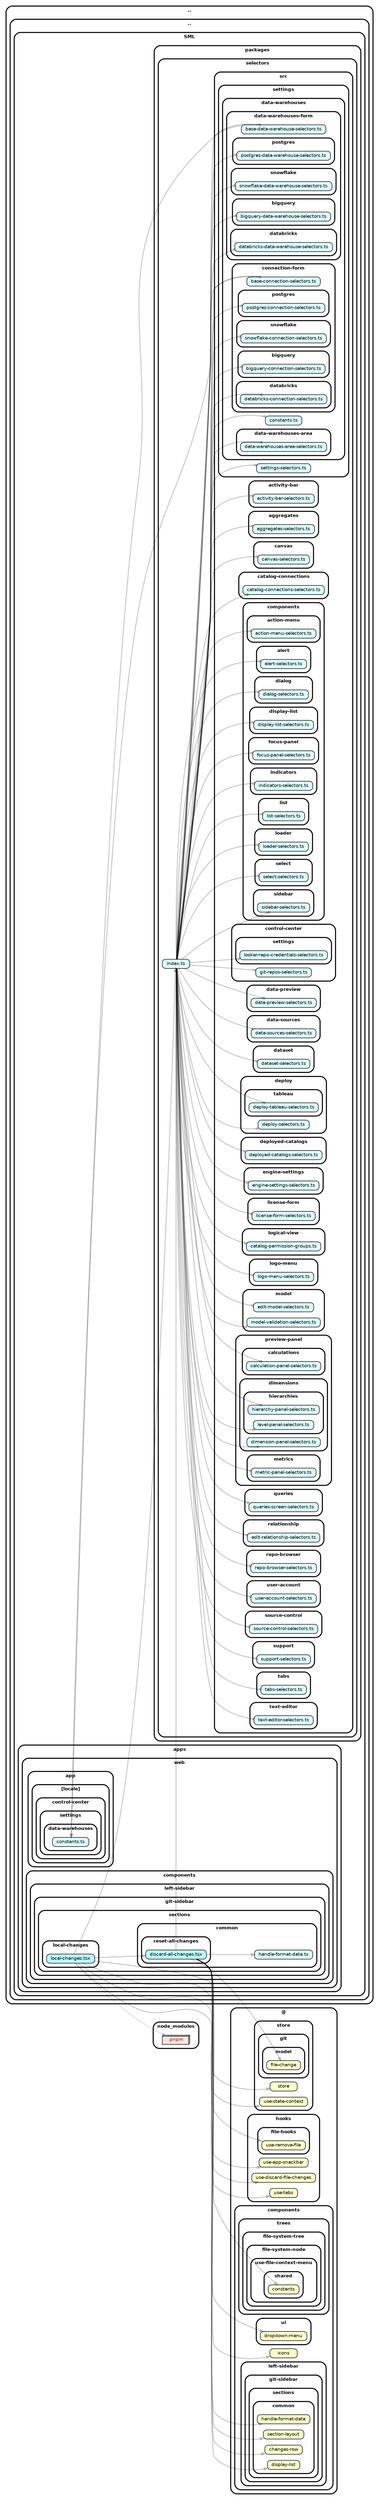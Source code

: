 strict digraph "dependency-cruiser output"{
    rankdir="LR" splines="true" overlap="false" nodesep="0.16" ranksep="0.18" fontname="Helvetica-bold" fontsize="9" style="rounded,bold,filled" fillcolor="#ffffff" compound="true"
    node [shape="box" style="rounded, filled" height="0.2" color="black" fillcolor="#ffffcc" fontcolor="black" fontname="Helvetica" fontsize="9"]
    edge [arrowhead="normal" arrowsize="0.6" penwidth="2.0" color="#00000033" fontname="Helvetica" fontsize="9"]

    subgraph "cluster_.." {label=".." subgraph "cluster_../.." {label=".." subgraph "cluster_../../SML" {label="SML" subgraph "cluster_../../SML/apps" {label="apps" subgraph "cluster_../../SML/apps/web" {label="web" subgraph "cluster_../../SML/apps/web/app" {label="app" subgraph "cluster_../../SML/apps/web/app/[locale]" {label="[locale]" subgraph "cluster_../../SML/apps/web/app/[locale]/control-center" {label="control-center" subgraph "cluster_../../SML/apps/web/app/[locale]/control-center/settings" {label="settings" subgraph "cluster_../../SML/apps/web/app/[locale]/control-center/settings/data-warehouses" {label="data-warehouses" "../../SML/apps/web/app/[locale]/control-center/settings/data-warehouses/constants.ts" [label=<constants.ts> tooltip="constants.ts" URL="../../SML/apps/web/app/[locale]/control-center/settings/data-warehouses/constants.ts" fillcolor="#ddfeff"] } } } } } } } } } }
    subgraph "cluster_.." {label=".." subgraph "cluster_../.." {label=".." subgraph "cluster_../../SML" {label="SML" subgraph "cluster_../../SML/apps" {label="apps" subgraph "cluster_../../SML/apps/web" {label="web" subgraph "cluster_../../SML/apps/web/components" {label="components" subgraph "cluster_../../SML/apps/web/components/left-sidebar" {label="left-sidebar" subgraph "cluster_../../SML/apps/web/components/left-sidebar/git-sidebar" {label="git-sidebar" subgraph "cluster_../../SML/apps/web/components/left-sidebar/git-sidebar/sections" {label="sections" subgraph "cluster_../../SML/apps/web/components/left-sidebar/git-sidebar/sections/common" {label="common" "../../SML/apps/web/components/left-sidebar/git-sidebar/sections/common/handle-format-data.ts" [label=<handle-format-data.ts> tooltip="handle-format-data.ts" URL="../../SML/apps/web/components/left-sidebar/git-sidebar/sections/common/handle-format-data.ts" fillcolor="#ddfeff"] } } } } } } } } } }
    subgraph "cluster_.." {label=".." subgraph "cluster_../.." {label=".." subgraph "cluster_../../SML" {label="SML" subgraph "cluster_../../SML/apps" {label="apps" subgraph "cluster_../../SML/apps/web" {label="web" subgraph "cluster_../../SML/apps/web/components" {label="components" subgraph "cluster_../../SML/apps/web/components/left-sidebar" {label="left-sidebar" subgraph "cluster_../../SML/apps/web/components/left-sidebar/git-sidebar" {label="git-sidebar" subgraph "cluster_../../SML/apps/web/components/left-sidebar/git-sidebar/sections" {label="sections" subgraph "cluster_../../SML/apps/web/components/left-sidebar/git-sidebar/sections/common" {label="common" subgraph "cluster_../../SML/apps/web/components/left-sidebar/git-sidebar/sections/common/reset-all-changes" {label="reset-all-changes" "../../SML/apps/web/components/left-sidebar/git-sidebar/sections/common/reset-all-changes/discard-all-changes.tsx" [label=<discard-all-changes.tsx> tooltip="discard-all-changes.tsx" URL="../../SML/apps/web/components/left-sidebar/git-sidebar/sections/common/reset-all-changes/discard-all-changes.tsx" fillcolor="#bbfeff"] } } } } } } } } } } }
    "../../SML/apps/web/components/left-sidebar/git-sidebar/sections/common/reset-all-changes/discard-all-changes.tsx" -> "../../SML/apps/web/components/left-sidebar/git-sidebar/sections/common/handle-format-data.ts"
    "../../SML/apps/web/components/left-sidebar/git-sidebar/sections/common/reset-all-changes/discard-all-changes.tsx" -> "@/components/icons"
    "../../SML/apps/web/components/left-sidebar/git-sidebar/sections/common/reset-all-changes/discard-all-changes.tsx" -> "@/components/trees/file-system-tree/file-system-node/use-file-context-menu/shared/constants"
    "../../SML/apps/web/components/left-sidebar/git-sidebar/sections/common/reset-all-changes/discard-all-changes.tsx" -> "@/components/ui/dropdown-menu"
    "../../SML/apps/web/components/left-sidebar/git-sidebar/sections/common/reset-all-changes/discard-all-changes.tsx" -> "@/hooks/file-hooks/use-remove-file"
    "../../SML/apps/web/components/left-sidebar/git-sidebar/sections/common/reset-all-changes/discard-all-changes.tsx" -> "@/hooks/use-app-snackbar"
    "../../SML/apps/web/components/left-sidebar/git-sidebar/sections/common/reset-all-changes/discard-all-changes.tsx" -> "@/hooks/use-discard-file-changes"
    "../../SML/apps/web/components/left-sidebar/git-sidebar/sections/common/reset-all-changes/discard-all-changes.tsx" -> "@/hooks/use-tabs"
    "../../SML/apps/web/components/left-sidebar/git-sidebar/sections/common/reset-all-changes/discard-all-changes.tsx" -> "@/store/git/model/file-change"
    "../../SML/apps/web/components/left-sidebar/git-sidebar/sections/common/reset-all-changes/discard-all-changes.tsx" -> "@/store/store"
    "../../SML/apps/web/components/left-sidebar/git-sidebar/sections/common/reset-all-changes/discard-all-changes.tsx" -> "@/store/use-state-context"
    "../../SML/apps/web/components/left-sidebar/git-sidebar/sections/common/reset-all-changes/discard-all-changes.tsx" -> "../../SML/packages/selectors/index.ts"
    subgraph "cluster_.." {label=".." subgraph "cluster_../.." {label=".." subgraph "cluster_../../SML" {label="SML" subgraph "cluster_../../SML/apps" {label="apps" subgraph "cluster_../../SML/apps/web" {label="web" subgraph "cluster_../../SML/apps/web/components" {label="components" subgraph "cluster_../../SML/apps/web/components/left-sidebar" {label="left-sidebar" subgraph "cluster_../../SML/apps/web/components/left-sidebar/git-sidebar" {label="git-sidebar" subgraph "cluster_../../SML/apps/web/components/left-sidebar/git-sidebar/sections" {label="sections" subgraph "cluster_../../SML/apps/web/components/left-sidebar/git-sidebar/sections/local-changes" {label="local-changes" "../../SML/apps/web/components/left-sidebar/git-sidebar/sections/local-changes/local-changes.tsx" [label=<local-changes.tsx> tooltip="local-changes.tsx" URL="../../SML/apps/web/components/left-sidebar/git-sidebar/sections/local-changes/local-changes.tsx" fillcolor="#bbfeff"] } } } } } } } } } }
    "../../SML/apps/web/components/left-sidebar/git-sidebar/sections/local-changes/local-changes.tsx" -> "../../SML/apps/web/components/left-sidebar/git-sidebar/sections/common/reset-all-changes/discard-all-changes.tsx"
    "../../SML/apps/web/components/left-sidebar/git-sidebar/sections/local-changes/local-changes.tsx" -> "@/components/left-sidebar/git-sidebar/sections/common/changes-row"
    "../../SML/apps/web/components/left-sidebar/git-sidebar/sections/local-changes/local-changes.tsx" -> "@/components/left-sidebar/git-sidebar/sections/common/display-list"
    "../../SML/apps/web/components/left-sidebar/git-sidebar/sections/local-changes/local-changes.tsx" -> "@/components/left-sidebar/git-sidebar/sections/common/handle-format-data"
    "../../SML/apps/web/components/left-sidebar/git-sidebar/sections/local-changes/local-changes.tsx" -> "@/components/left-sidebar/git-sidebar/sections/common/section-layout"
    "../../SML/apps/web/components/left-sidebar/git-sidebar/sections/local-changes/local-changes.tsx" -> "node_modules/.pnpm" [penwidth="1.0"]
    "../../SML/apps/web/components/left-sidebar/git-sidebar/sections/local-changes/local-changes.tsx" -> "../../SML/packages/selectors/index.ts"
    subgraph "cluster_.." {label=".." subgraph "cluster_../.." {label=".." subgraph "cluster_../../SML" {label="SML" subgraph "cluster_../../SML/packages" {label="packages" subgraph "cluster_../../SML/packages/selectors" {label="selectors" "../../SML/packages/selectors/index.ts" [label=<index.ts> tooltip="index.ts" URL="../../SML/packages/selectors/index.ts" fillcolor="#ddfeff"] } } } } }
    "../../SML/packages/selectors/index.ts" -> "../../SML/packages/selectors/src/activity-bar/activity-bar-selectors.ts" [arrowhead="inv"]
    "../../SML/packages/selectors/index.ts" -> "../../SML/packages/selectors/src/aggregates/aggregates-selectors.ts" [arrowhead="inv"]
    "../../SML/packages/selectors/index.ts" -> "../../SML/packages/selectors/src/canvas/canvas-selectors.ts" [arrowhead="inv"]
    "../../SML/packages/selectors/index.ts" -> "../../SML/packages/selectors/src/catalog-connections/catalog-connections-selectors.ts" [arrowhead="inv"]
    "../../SML/packages/selectors/index.ts" -> "../../SML/packages/selectors/src/components/action-menu/action-menu-selectors.ts" [arrowhead="inv"]
    "../../SML/packages/selectors/index.ts" -> "../../SML/packages/selectors/src/components/alert/alert-selectors.ts" [arrowhead="inv"]
    "../../SML/packages/selectors/index.ts" -> "../../SML/packages/selectors/src/components/dialog/dialog-selectors.ts" [arrowhead="inv"]
    "../../SML/packages/selectors/index.ts" -> "../../SML/packages/selectors/src/components/display-list/display-list-selectors.ts" [arrowhead="inv"]
    "../../SML/packages/selectors/index.ts" -> "../../SML/packages/selectors/src/components/focus-panel/focus-panel-selectors.ts" [arrowhead="inv"]
    "../../SML/packages/selectors/index.ts" -> "../../SML/packages/selectors/src/components/indicators/indicators-selectors.ts" [arrowhead="inv"]
    "../../SML/packages/selectors/index.ts" -> "../../SML/packages/selectors/src/components/list/list-selectors.ts" [arrowhead="inv"]
    "../../SML/packages/selectors/index.ts" -> "../../SML/packages/selectors/src/components/loader/loader-selectors.ts" [arrowhead="inv"]
    "../../SML/packages/selectors/index.ts" -> "../../SML/packages/selectors/src/components/select/select-selectors.ts" [arrowhead="inv"]
    "../../SML/packages/selectors/index.ts" -> "../../SML/packages/selectors/src/components/sidebar/sidebar-selectors.ts" [arrowhead="inv"]
    "../../SML/packages/selectors/index.ts" -> "../../SML/packages/selectors/src/control-center/git-repos-selectors.ts" [arrowhead="inv"]
    "../../SML/packages/selectors/index.ts" -> "../../SML/packages/selectors/src/control-center/settings/looker-repo-credentials-selectors.ts" [arrowhead="inv"]
    "../../SML/packages/selectors/index.ts" -> "../../SML/packages/selectors/src/data-preview/data-preview-selectors.ts" [arrowhead="inv"]
    "../../SML/packages/selectors/index.ts" -> "../../SML/packages/selectors/src/data-sources/data-sources-selectors.ts" [arrowhead="inv"]
    "../../SML/packages/selectors/index.ts" -> "../../SML/packages/selectors/src/dataset/dataset-selectors.ts" [arrowhead="inv"]
    "../../SML/packages/selectors/index.ts" -> "../../SML/packages/selectors/src/deploy/deploy-selectors.ts" [arrowhead="inv"]
    "../../SML/packages/selectors/index.ts" -> "../../SML/packages/selectors/src/deploy/tableau/deploy-tableau-selectors.ts" [arrowhead="inv"]
    "../../SML/packages/selectors/index.ts" -> "../../SML/packages/selectors/src/deployed-catalogs/deployed-catalogs-selectors.ts" [arrowhead="inv"]
    "../../SML/packages/selectors/index.ts" -> "../../SML/packages/selectors/src/engine-settings/engine-settings-selectors.ts" [arrowhead="inv"]
    "../../SML/packages/selectors/index.ts" -> "../../SML/packages/selectors/src/license-form/license-form-selectors.ts" [arrowhead="inv"]
    "../../SML/packages/selectors/index.ts" -> "../../SML/packages/selectors/src/logical-view/catalog-permission-groups.ts" [arrowhead="inv"]
    "../../SML/packages/selectors/index.ts" -> "../../SML/packages/selectors/src/logo-menu/logo-menu-selectors.ts" [arrowhead="inv"]
    "../../SML/packages/selectors/index.ts" -> "../../SML/packages/selectors/src/model/edit-model-selectors.ts" [arrowhead="inv"]
    "../../SML/packages/selectors/index.ts" -> "../../SML/packages/selectors/src/model/model-validation-selectors.ts" [arrowhead="inv"]
    "../../SML/packages/selectors/index.ts" -> "../../SML/packages/selectors/src/preview-panel/calculations/calculation-panel-selectors.ts" [arrowhead="inv"]
    "../../SML/packages/selectors/index.ts" -> "../../SML/packages/selectors/src/preview-panel/dimensions/dimension-panel-selectors.ts" [arrowhead="inv"]
    "../../SML/packages/selectors/index.ts" -> "../../SML/packages/selectors/src/preview-panel/dimensions/hierarchies/hierarchy-panel-selectors.ts" [arrowhead="inv"]
    "../../SML/packages/selectors/index.ts" -> "../../SML/packages/selectors/src/preview-panel/dimensions/hierarchies/level-panel-selectors.ts" [arrowhead="inv"]
    "../../SML/packages/selectors/index.ts" -> "../../SML/packages/selectors/src/preview-panel/metrics/metric-panel-selectors.ts" [arrowhead="inv"]
    "../../SML/packages/selectors/index.ts" -> "../../SML/packages/selectors/src/queries/queries-screen-selectors.ts" [arrowhead="inv"]
    "../../SML/packages/selectors/index.ts" -> "../../SML/packages/selectors/src/relationship/edit-relationship-selectors.ts" [arrowhead="inv"]
    "../../SML/packages/selectors/index.ts" -> "../../SML/packages/selectors/src/repo-browser/repo-browser-selectors.ts" [arrowhead="inv"]
    "../../SML/packages/selectors/index.ts" -> "../../SML/packages/selectors/src/settings/data-warehouses/connection-form/base-connection-selectors.ts" [arrowhead="inv"]
    "../../SML/packages/selectors/index.ts" -> "../../SML/packages/selectors/src/settings/data-warehouses/connection-form/bigquery/bigquery-connection-selectors.ts" [arrowhead="inv"]
    "../../SML/packages/selectors/index.ts" -> "../../SML/packages/selectors/src/settings/data-warehouses/connection-form/databricks/databricks-connection-selectors.ts" [arrowhead="inv"]
    "../../SML/packages/selectors/index.ts" -> "../../SML/packages/selectors/src/settings/data-warehouses/connection-form/postgres/postgres-connection-selectors.ts" [arrowhead="inv"]
    "../../SML/packages/selectors/index.ts" -> "../../SML/packages/selectors/src/settings/data-warehouses/connection-form/snowflake/snowflake-connection-selectors.ts" [arrowhead="inv"]
    "../../SML/packages/selectors/index.ts" -> "../../SML/packages/selectors/src/settings/data-warehouses/constants.ts" [arrowhead="inv"]
    "../../SML/packages/selectors/index.ts" -> "../../SML/packages/selectors/src/settings/data-warehouses/data-warehouses-area/data-warehouses-area-selectors.ts" [arrowhead="inv"]
    "../../SML/packages/selectors/index.ts" -> "../../SML/packages/selectors/src/settings/data-warehouses/data-warehouses-form/base-data-warehouse-selectors.ts" [arrowhead="inv"]
    "../../SML/packages/selectors/index.ts" -> "../../SML/packages/selectors/src/settings/data-warehouses/data-warehouses-form/bigquery/bigquery-data-warehouse-selectors.ts" [arrowhead="inv"]
    "../../SML/packages/selectors/index.ts" -> "../../SML/packages/selectors/src/settings/data-warehouses/data-warehouses-form/databricks/databricks-data-warehouse-selectors.ts" [arrowhead="inv"]
    "../../SML/packages/selectors/index.ts" -> "../../SML/packages/selectors/src/settings/data-warehouses/data-warehouses-form/postgres/postgres-data-warehouse-selectors.ts" [arrowhead="inv"]
    "../../SML/packages/selectors/index.ts" -> "../../SML/packages/selectors/src/settings/data-warehouses/data-warehouses-form/snowflake/snowflake-data-warehouse-selectors.ts" [arrowhead="inv"]
    "../../SML/packages/selectors/index.ts" -> "../../SML/packages/selectors/src/settings/settings-selectors.ts" [arrowhead="inv"]
    "../../SML/packages/selectors/index.ts" -> "../../SML/packages/selectors/src/source-control/source-control-selectors.ts" [arrowhead="inv"]
    "../../SML/packages/selectors/index.ts" -> "../../SML/packages/selectors/src/support/support-selectors.ts" [arrowhead="inv"]
    "../../SML/packages/selectors/index.ts" -> "../../SML/packages/selectors/src/tabs/tabs-selectors.ts" [arrowhead="inv"]
    "../../SML/packages/selectors/index.ts" -> "../../SML/packages/selectors/src/text-editor/text-editor-selectors.ts" [arrowhead="inv"]
    "../../SML/packages/selectors/index.ts" -> "../../SML/packages/selectors/src/user-account/user-account-selectors.ts" [arrowhead="inv"]
    subgraph "cluster_.." {label=".." subgraph "cluster_../.." {label=".." subgraph "cluster_../../SML" {label="SML" subgraph "cluster_../../SML/packages" {label="packages" subgraph "cluster_../../SML/packages/selectors" {label="selectors" subgraph "cluster_../../SML/packages/selectors/src" {label="src" subgraph "cluster_../../SML/packages/selectors/src/activity-bar" {label="activity-bar" "../../SML/packages/selectors/src/activity-bar/activity-bar-selectors.ts" [label=<activity-bar-selectors.ts> tooltip="activity-bar-selectors.ts" URL="../../SML/packages/selectors/src/activity-bar/activity-bar-selectors.ts" fillcolor="#ddfeff"] } } } } } } }
    subgraph "cluster_.." {label=".." subgraph "cluster_../.." {label=".." subgraph "cluster_../../SML" {label="SML" subgraph "cluster_../../SML/packages" {label="packages" subgraph "cluster_../../SML/packages/selectors" {label="selectors" subgraph "cluster_../../SML/packages/selectors/src" {label="src" subgraph "cluster_../../SML/packages/selectors/src/aggregates" {label="aggregates" "../../SML/packages/selectors/src/aggregates/aggregates-selectors.ts" [label=<aggregates-selectors.ts> tooltip="aggregates-selectors.ts" URL="../../SML/packages/selectors/src/aggregates/aggregates-selectors.ts" fillcolor="#ddfeff"] } } } } } } }
    subgraph "cluster_.." {label=".." subgraph "cluster_../.." {label=".." subgraph "cluster_../../SML" {label="SML" subgraph "cluster_../../SML/packages" {label="packages" subgraph "cluster_../../SML/packages/selectors" {label="selectors" subgraph "cluster_../../SML/packages/selectors/src" {label="src" subgraph "cluster_../../SML/packages/selectors/src/canvas" {label="canvas" "../../SML/packages/selectors/src/canvas/canvas-selectors.ts" [label=<canvas-selectors.ts> tooltip="canvas-selectors.ts" URL="../../SML/packages/selectors/src/canvas/canvas-selectors.ts" fillcolor="#ddfeff"] } } } } } } }
    subgraph "cluster_.." {label=".." subgraph "cluster_../.." {label=".." subgraph "cluster_../../SML" {label="SML" subgraph "cluster_../../SML/packages" {label="packages" subgraph "cluster_../../SML/packages/selectors" {label="selectors" subgraph "cluster_../../SML/packages/selectors/src" {label="src" subgraph "cluster_../../SML/packages/selectors/src/catalog-connections" {label="catalog-connections" "../../SML/packages/selectors/src/catalog-connections/catalog-connections-selectors.ts" [label=<catalog-connections-selectors.ts> tooltip="catalog-connections-selectors.ts" URL="../../SML/packages/selectors/src/catalog-connections/catalog-connections-selectors.ts" fillcolor="#ddfeff"] } } } } } } }
    subgraph "cluster_.." {label=".." subgraph "cluster_../.." {label=".." subgraph "cluster_../../SML" {label="SML" subgraph "cluster_../../SML/packages" {label="packages" subgraph "cluster_../../SML/packages/selectors" {label="selectors" subgraph "cluster_../../SML/packages/selectors/src" {label="src" subgraph "cluster_../../SML/packages/selectors/src/components" {label="components" subgraph "cluster_../../SML/packages/selectors/src/components/action-menu" {label="action-menu" "../../SML/packages/selectors/src/components/action-menu/action-menu-selectors.ts" [label=<action-menu-selectors.ts> tooltip="action-menu-selectors.ts" URL="../../SML/packages/selectors/src/components/action-menu/action-menu-selectors.ts" fillcolor="#ddfeff"] } } } } } } } }
    subgraph "cluster_.." {label=".." subgraph "cluster_../.." {label=".." subgraph "cluster_../../SML" {label="SML" subgraph "cluster_../../SML/packages" {label="packages" subgraph "cluster_../../SML/packages/selectors" {label="selectors" subgraph "cluster_../../SML/packages/selectors/src" {label="src" subgraph "cluster_../../SML/packages/selectors/src/components" {label="components" subgraph "cluster_../../SML/packages/selectors/src/components/alert" {label="alert" "../../SML/packages/selectors/src/components/alert/alert-selectors.ts" [label=<alert-selectors.ts> tooltip="alert-selectors.ts" URL="../../SML/packages/selectors/src/components/alert/alert-selectors.ts" fillcolor="#ddfeff"] } } } } } } } }
    subgraph "cluster_.." {label=".." subgraph "cluster_../.." {label=".." subgraph "cluster_../../SML" {label="SML" subgraph "cluster_../../SML/packages" {label="packages" subgraph "cluster_../../SML/packages/selectors" {label="selectors" subgraph "cluster_../../SML/packages/selectors/src" {label="src" subgraph "cluster_../../SML/packages/selectors/src/components" {label="components" subgraph "cluster_../../SML/packages/selectors/src/components/dialog" {label="dialog" "../../SML/packages/selectors/src/components/dialog/dialog-selectors.ts" [label=<dialog-selectors.ts> tooltip="dialog-selectors.ts" URL="../../SML/packages/selectors/src/components/dialog/dialog-selectors.ts" fillcolor="#ddfeff"] } } } } } } } }
    subgraph "cluster_.." {label=".." subgraph "cluster_../.." {label=".." subgraph "cluster_../../SML" {label="SML" subgraph "cluster_../../SML/packages" {label="packages" subgraph "cluster_../../SML/packages/selectors" {label="selectors" subgraph "cluster_../../SML/packages/selectors/src" {label="src" subgraph "cluster_../../SML/packages/selectors/src/components" {label="components" subgraph "cluster_../../SML/packages/selectors/src/components/display-list" {label="display-list" "../../SML/packages/selectors/src/components/display-list/display-list-selectors.ts" [label=<display-list-selectors.ts> tooltip="display-list-selectors.ts" URL="../../SML/packages/selectors/src/components/display-list/display-list-selectors.ts" fillcolor="#ddfeff"] } } } } } } } }
    subgraph "cluster_.." {label=".." subgraph "cluster_../.." {label=".." subgraph "cluster_../../SML" {label="SML" subgraph "cluster_../../SML/packages" {label="packages" subgraph "cluster_../../SML/packages/selectors" {label="selectors" subgraph "cluster_../../SML/packages/selectors/src" {label="src" subgraph "cluster_../../SML/packages/selectors/src/components" {label="components" subgraph "cluster_../../SML/packages/selectors/src/components/focus-panel" {label="focus-panel" "../../SML/packages/selectors/src/components/focus-panel/focus-panel-selectors.ts" [label=<focus-panel-selectors.ts> tooltip="focus-panel-selectors.ts" URL="../../SML/packages/selectors/src/components/focus-panel/focus-panel-selectors.ts" fillcolor="#ddfeff"] } } } } } } } }
    subgraph "cluster_.." {label=".." subgraph "cluster_../.." {label=".." subgraph "cluster_../../SML" {label="SML" subgraph "cluster_../../SML/packages" {label="packages" subgraph "cluster_../../SML/packages/selectors" {label="selectors" subgraph "cluster_../../SML/packages/selectors/src" {label="src" subgraph "cluster_../../SML/packages/selectors/src/components" {label="components" subgraph "cluster_../../SML/packages/selectors/src/components/indicators" {label="indicators" "../../SML/packages/selectors/src/components/indicators/indicators-selectors.ts" [label=<indicators-selectors.ts> tooltip="indicators-selectors.ts" URL="../../SML/packages/selectors/src/components/indicators/indicators-selectors.ts" fillcolor="#ddfeff"] } } } } } } } }
    subgraph "cluster_.." {label=".." subgraph "cluster_../.." {label=".." subgraph "cluster_../../SML" {label="SML" subgraph "cluster_../../SML/packages" {label="packages" subgraph "cluster_../../SML/packages/selectors" {label="selectors" subgraph "cluster_../../SML/packages/selectors/src" {label="src" subgraph "cluster_../../SML/packages/selectors/src/components" {label="components" subgraph "cluster_../../SML/packages/selectors/src/components/list" {label="list" "../../SML/packages/selectors/src/components/list/list-selectors.ts" [label=<list-selectors.ts> tooltip="list-selectors.ts" URL="../../SML/packages/selectors/src/components/list/list-selectors.ts" fillcolor="#ddfeff"] } } } } } } } }
    subgraph "cluster_.." {label=".." subgraph "cluster_../.." {label=".." subgraph "cluster_../../SML" {label="SML" subgraph "cluster_../../SML/packages" {label="packages" subgraph "cluster_../../SML/packages/selectors" {label="selectors" subgraph "cluster_../../SML/packages/selectors/src" {label="src" subgraph "cluster_../../SML/packages/selectors/src/components" {label="components" subgraph "cluster_../../SML/packages/selectors/src/components/loader" {label="loader" "../../SML/packages/selectors/src/components/loader/loader-selectors.ts" [label=<loader-selectors.ts> tooltip="loader-selectors.ts" URL="../../SML/packages/selectors/src/components/loader/loader-selectors.ts" fillcolor="#ddfeff"] } } } } } } } }
    subgraph "cluster_.." {label=".." subgraph "cluster_../.." {label=".." subgraph "cluster_../../SML" {label="SML" subgraph "cluster_../../SML/packages" {label="packages" subgraph "cluster_../../SML/packages/selectors" {label="selectors" subgraph "cluster_../../SML/packages/selectors/src" {label="src" subgraph "cluster_../../SML/packages/selectors/src/components" {label="components" subgraph "cluster_../../SML/packages/selectors/src/components/select" {label="select" "../../SML/packages/selectors/src/components/select/select-selectors.ts" [label=<select-selectors.ts> tooltip="select-selectors.ts" URL="../../SML/packages/selectors/src/components/select/select-selectors.ts" fillcolor="#ddfeff"] } } } } } } } }
    subgraph "cluster_.." {label=".." subgraph "cluster_../.." {label=".." subgraph "cluster_../../SML" {label="SML" subgraph "cluster_../../SML/packages" {label="packages" subgraph "cluster_../../SML/packages/selectors" {label="selectors" subgraph "cluster_../../SML/packages/selectors/src" {label="src" subgraph "cluster_../../SML/packages/selectors/src/components" {label="components" subgraph "cluster_../../SML/packages/selectors/src/components/sidebar" {label="sidebar" "../../SML/packages/selectors/src/components/sidebar/sidebar-selectors.ts" [label=<sidebar-selectors.ts> tooltip="sidebar-selectors.ts" URL="../../SML/packages/selectors/src/components/sidebar/sidebar-selectors.ts" fillcolor="#ddfeff"] } } } } } } } }
    subgraph "cluster_.." {label=".." subgraph "cluster_../.." {label=".." subgraph "cluster_../../SML" {label="SML" subgraph "cluster_../../SML/packages" {label="packages" subgraph "cluster_../../SML/packages/selectors" {label="selectors" subgraph "cluster_../../SML/packages/selectors/src" {label="src" subgraph "cluster_../../SML/packages/selectors/src/control-center" {label="control-center" "../../SML/packages/selectors/src/control-center/git-repos-selectors.ts" [label=<git-repos-selectors.ts> tooltip="git-repos-selectors.ts" URL="../../SML/packages/selectors/src/control-center/git-repos-selectors.ts" fillcolor="#ddfeff"] } } } } } } }
    subgraph "cluster_.." {label=".." subgraph "cluster_../.." {label=".." subgraph "cluster_../../SML" {label="SML" subgraph "cluster_../../SML/packages" {label="packages" subgraph "cluster_../../SML/packages/selectors" {label="selectors" subgraph "cluster_../../SML/packages/selectors/src" {label="src" subgraph "cluster_../../SML/packages/selectors/src/control-center" {label="control-center" subgraph "cluster_../../SML/packages/selectors/src/control-center/settings" {label="settings" "../../SML/packages/selectors/src/control-center/settings/looker-repo-credentials-selectors.ts" [label=<looker-repo-credentials-selectors.ts> tooltip="looker-repo-credentials-selectors.ts" URL="../../SML/packages/selectors/src/control-center/settings/looker-repo-credentials-selectors.ts" fillcolor="#ddfeff"] } } } } } } } }
    subgraph "cluster_.." {label=".." subgraph "cluster_../.." {label=".." subgraph "cluster_../../SML" {label="SML" subgraph "cluster_../../SML/packages" {label="packages" subgraph "cluster_../../SML/packages/selectors" {label="selectors" subgraph "cluster_../../SML/packages/selectors/src" {label="src" subgraph "cluster_../../SML/packages/selectors/src/data-preview" {label="data-preview" "../../SML/packages/selectors/src/data-preview/data-preview-selectors.ts" [label=<data-preview-selectors.ts> tooltip="data-preview-selectors.ts" URL="../../SML/packages/selectors/src/data-preview/data-preview-selectors.ts" fillcolor="#ddfeff"] } } } } } } }
    subgraph "cluster_.." {label=".." subgraph "cluster_../.." {label=".." subgraph "cluster_../../SML" {label="SML" subgraph "cluster_../../SML/packages" {label="packages" subgraph "cluster_../../SML/packages/selectors" {label="selectors" subgraph "cluster_../../SML/packages/selectors/src" {label="src" subgraph "cluster_../../SML/packages/selectors/src/data-sources" {label="data-sources" "../../SML/packages/selectors/src/data-sources/data-sources-selectors.ts" [label=<data-sources-selectors.ts> tooltip="data-sources-selectors.ts" URL="../../SML/packages/selectors/src/data-sources/data-sources-selectors.ts" fillcolor="#ddfeff"] } } } } } } }
    subgraph "cluster_.." {label=".." subgraph "cluster_../.." {label=".." subgraph "cluster_../../SML" {label="SML" subgraph "cluster_../../SML/packages" {label="packages" subgraph "cluster_../../SML/packages/selectors" {label="selectors" subgraph "cluster_../../SML/packages/selectors/src" {label="src" subgraph "cluster_../../SML/packages/selectors/src/dataset" {label="dataset" "../../SML/packages/selectors/src/dataset/dataset-selectors.ts" [label=<dataset-selectors.ts> tooltip="dataset-selectors.ts" URL="../../SML/packages/selectors/src/dataset/dataset-selectors.ts" fillcolor="#ddfeff"] } } } } } } }
    subgraph "cluster_.." {label=".." subgraph "cluster_../.." {label=".." subgraph "cluster_../../SML" {label="SML" subgraph "cluster_../../SML/packages" {label="packages" subgraph "cluster_../../SML/packages/selectors" {label="selectors" subgraph "cluster_../../SML/packages/selectors/src" {label="src" subgraph "cluster_../../SML/packages/selectors/src/deploy" {label="deploy" "../../SML/packages/selectors/src/deploy/deploy-selectors.ts" [label=<deploy-selectors.ts> tooltip="deploy-selectors.ts" URL="../../SML/packages/selectors/src/deploy/deploy-selectors.ts" fillcolor="#ddfeff"] } } } } } } }
    subgraph "cluster_.." {label=".." subgraph "cluster_../.." {label=".." subgraph "cluster_../../SML" {label="SML" subgraph "cluster_../../SML/packages" {label="packages" subgraph "cluster_../../SML/packages/selectors" {label="selectors" subgraph "cluster_../../SML/packages/selectors/src" {label="src" subgraph "cluster_../../SML/packages/selectors/src/deploy" {label="deploy" subgraph "cluster_../../SML/packages/selectors/src/deploy/tableau" {label="tableau" "../../SML/packages/selectors/src/deploy/tableau/deploy-tableau-selectors.ts" [label=<deploy-tableau-selectors.ts> tooltip="deploy-tableau-selectors.ts" URL="../../SML/packages/selectors/src/deploy/tableau/deploy-tableau-selectors.ts" fillcolor="#ddfeff"] } } } } } } } }
    subgraph "cluster_.." {label=".." subgraph "cluster_../.." {label=".." subgraph "cluster_../../SML" {label="SML" subgraph "cluster_../../SML/packages" {label="packages" subgraph "cluster_../../SML/packages/selectors" {label="selectors" subgraph "cluster_../../SML/packages/selectors/src" {label="src" subgraph "cluster_../../SML/packages/selectors/src/deployed-catalogs" {label="deployed-catalogs" "../../SML/packages/selectors/src/deployed-catalogs/deployed-catalogs-selectors.ts" [label=<deployed-catalogs-selectors.ts> tooltip="deployed-catalogs-selectors.ts" URL="../../SML/packages/selectors/src/deployed-catalogs/deployed-catalogs-selectors.ts" fillcolor="#ddfeff"] } } } } } } }
    subgraph "cluster_.." {label=".." subgraph "cluster_../.." {label=".." subgraph "cluster_../../SML" {label="SML" subgraph "cluster_../../SML/packages" {label="packages" subgraph "cluster_../../SML/packages/selectors" {label="selectors" subgraph "cluster_../../SML/packages/selectors/src" {label="src" subgraph "cluster_../../SML/packages/selectors/src/engine-settings" {label="engine-settings" "../../SML/packages/selectors/src/engine-settings/engine-settings-selectors.ts" [label=<engine-settings-selectors.ts> tooltip="engine-settings-selectors.ts" URL="../../SML/packages/selectors/src/engine-settings/engine-settings-selectors.ts" fillcolor="#ddfeff"] } } } } } } }
    subgraph "cluster_.." {label=".." subgraph "cluster_../.." {label=".." subgraph "cluster_../../SML" {label="SML" subgraph "cluster_../../SML/packages" {label="packages" subgraph "cluster_../../SML/packages/selectors" {label="selectors" subgraph "cluster_../../SML/packages/selectors/src" {label="src" subgraph "cluster_../../SML/packages/selectors/src/license-form" {label="license-form" "../../SML/packages/selectors/src/license-form/license-form-selectors.ts" [label=<license-form-selectors.ts> tooltip="license-form-selectors.ts" URL="../../SML/packages/selectors/src/license-form/license-form-selectors.ts" fillcolor="#ddfeff"] } } } } } } }
    subgraph "cluster_.." {label=".." subgraph "cluster_../.." {label=".." subgraph "cluster_../../SML" {label="SML" subgraph "cluster_../../SML/packages" {label="packages" subgraph "cluster_../../SML/packages/selectors" {label="selectors" subgraph "cluster_../../SML/packages/selectors/src" {label="src" subgraph "cluster_../../SML/packages/selectors/src/logical-view" {label="logical-view" "../../SML/packages/selectors/src/logical-view/catalog-permission-groups.ts" [label=<catalog-permission-groups.ts> tooltip="catalog-permission-groups.ts" URL="../../SML/packages/selectors/src/logical-view/catalog-permission-groups.ts" fillcolor="#ddfeff"] } } } } } } }
    subgraph "cluster_.." {label=".." subgraph "cluster_../.." {label=".." subgraph "cluster_../../SML" {label="SML" subgraph "cluster_../../SML/packages" {label="packages" subgraph "cluster_../../SML/packages/selectors" {label="selectors" subgraph "cluster_../../SML/packages/selectors/src" {label="src" subgraph "cluster_../../SML/packages/selectors/src/logo-menu" {label="logo-menu" "../../SML/packages/selectors/src/logo-menu/logo-menu-selectors.ts" [label=<logo-menu-selectors.ts> tooltip="logo-menu-selectors.ts" URL="../../SML/packages/selectors/src/logo-menu/logo-menu-selectors.ts" fillcolor="#ddfeff"] } } } } } } }
    subgraph "cluster_.." {label=".." subgraph "cluster_../.." {label=".." subgraph "cluster_../../SML" {label="SML" subgraph "cluster_../../SML/packages" {label="packages" subgraph "cluster_../../SML/packages/selectors" {label="selectors" subgraph "cluster_../../SML/packages/selectors/src" {label="src" subgraph "cluster_../../SML/packages/selectors/src/model" {label="model" "../../SML/packages/selectors/src/model/edit-model-selectors.ts" [label=<edit-model-selectors.ts> tooltip="edit-model-selectors.ts" URL="../../SML/packages/selectors/src/model/edit-model-selectors.ts" fillcolor="#ddfeff"] } } } } } } }
    subgraph "cluster_.." {label=".." subgraph "cluster_../.." {label=".." subgraph "cluster_../../SML" {label="SML" subgraph "cluster_../../SML/packages" {label="packages" subgraph "cluster_../../SML/packages/selectors" {label="selectors" subgraph "cluster_../../SML/packages/selectors/src" {label="src" subgraph "cluster_../../SML/packages/selectors/src/model" {label="model" "../../SML/packages/selectors/src/model/model-validation-selectors.ts" [label=<model-validation-selectors.ts> tooltip="model-validation-selectors.ts" URL="../../SML/packages/selectors/src/model/model-validation-selectors.ts" fillcolor="#ddfeff"] } } } } } } }
    subgraph "cluster_.." {label=".." subgraph "cluster_../.." {label=".." subgraph "cluster_../../SML" {label="SML" subgraph "cluster_../../SML/packages" {label="packages" subgraph "cluster_../../SML/packages/selectors" {label="selectors" subgraph "cluster_../../SML/packages/selectors/src" {label="src" subgraph "cluster_../../SML/packages/selectors/src/preview-panel" {label="preview-panel" subgraph "cluster_../../SML/packages/selectors/src/preview-panel/calculations" {label="calculations" "../../SML/packages/selectors/src/preview-panel/calculations/calculation-panel-selectors.ts" [label=<calculation-panel-selectors.ts> tooltip="calculation-panel-selectors.ts" URL="../../SML/packages/selectors/src/preview-panel/calculations/calculation-panel-selectors.ts" fillcolor="#ddfeff"] } } } } } } } }
    subgraph "cluster_.." {label=".." subgraph "cluster_../.." {label=".." subgraph "cluster_../../SML" {label="SML" subgraph "cluster_../../SML/packages" {label="packages" subgraph "cluster_../../SML/packages/selectors" {label="selectors" subgraph "cluster_../../SML/packages/selectors/src" {label="src" subgraph "cluster_../../SML/packages/selectors/src/preview-panel" {label="preview-panel" subgraph "cluster_../../SML/packages/selectors/src/preview-panel/dimensions" {label="dimensions" "../../SML/packages/selectors/src/preview-panel/dimensions/dimension-panel-selectors.ts" [label=<dimension-panel-selectors.ts> tooltip="dimension-panel-selectors.ts" URL="../../SML/packages/selectors/src/preview-panel/dimensions/dimension-panel-selectors.ts" fillcolor="#ddfeff"] } } } } } } } }
    subgraph "cluster_.." {label=".." subgraph "cluster_../.." {label=".." subgraph "cluster_../../SML" {label="SML" subgraph "cluster_../../SML/packages" {label="packages" subgraph "cluster_../../SML/packages/selectors" {label="selectors" subgraph "cluster_../../SML/packages/selectors/src" {label="src" subgraph "cluster_../../SML/packages/selectors/src/preview-panel" {label="preview-panel" subgraph "cluster_../../SML/packages/selectors/src/preview-panel/dimensions" {label="dimensions" subgraph "cluster_../../SML/packages/selectors/src/preview-panel/dimensions/hierarchies" {label="hierarchies" "../../SML/packages/selectors/src/preview-panel/dimensions/hierarchies/hierarchy-panel-selectors.ts" [label=<hierarchy-panel-selectors.ts> tooltip="hierarchy-panel-selectors.ts" URL="../../SML/packages/selectors/src/preview-panel/dimensions/hierarchies/hierarchy-panel-selectors.ts" fillcolor="#ddfeff"] } } } } } } } } }
    subgraph "cluster_.." {label=".." subgraph "cluster_../.." {label=".." subgraph "cluster_../../SML" {label="SML" subgraph "cluster_../../SML/packages" {label="packages" subgraph "cluster_../../SML/packages/selectors" {label="selectors" subgraph "cluster_../../SML/packages/selectors/src" {label="src" subgraph "cluster_../../SML/packages/selectors/src/preview-panel" {label="preview-panel" subgraph "cluster_../../SML/packages/selectors/src/preview-panel/dimensions" {label="dimensions" subgraph "cluster_../../SML/packages/selectors/src/preview-panel/dimensions/hierarchies" {label="hierarchies" "../../SML/packages/selectors/src/preview-panel/dimensions/hierarchies/level-panel-selectors.ts" [label=<level-panel-selectors.ts> tooltip="level-panel-selectors.ts" URL="../../SML/packages/selectors/src/preview-panel/dimensions/hierarchies/level-panel-selectors.ts" fillcolor="#ddfeff"] } } } } } } } } }
    subgraph "cluster_.." {label=".." subgraph "cluster_../.." {label=".." subgraph "cluster_../../SML" {label="SML" subgraph "cluster_../../SML/packages" {label="packages" subgraph "cluster_../../SML/packages/selectors" {label="selectors" subgraph "cluster_../../SML/packages/selectors/src" {label="src" subgraph "cluster_../../SML/packages/selectors/src/preview-panel" {label="preview-panel" subgraph "cluster_../../SML/packages/selectors/src/preview-panel/metrics" {label="metrics" "../../SML/packages/selectors/src/preview-panel/metrics/metric-panel-selectors.ts" [label=<metric-panel-selectors.ts> tooltip="metric-panel-selectors.ts" URL="../../SML/packages/selectors/src/preview-panel/metrics/metric-panel-selectors.ts" fillcolor="#ddfeff"] } } } } } } } }
    subgraph "cluster_.." {label=".." subgraph "cluster_../.." {label=".." subgraph "cluster_../../SML" {label="SML" subgraph "cluster_../../SML/packages" {label="packages" subgraph "cluster_../../SML/packages/selectors" {label="selectors" subgraph "cluster_../../SML/packages/selectors/src" {label="src" subgraph "cluster_../../SML/packages/selectors/src/queries" {label="queries" "../../SML/packages/selectors/src/queries/queries-screen-selectors.ts" [label=<queries-screen-selectors.ts> tooltip="queries-screen-selectors.ts" URL="../../SML/packages/selectors/src/queries/queries-screen-selectors.ts" fillcolor="#ddfeff"] } } } } } } }
    subgraph "cluster_.." {label=".." subgraph "cluster_../.." {label=".." subgraph "cluster_../../SML" {label="SML" subgraph "cluster_../../SML/packages" {label="packages" subgraph "cluster_../../SML/packages/selectors" {label="selectors" subgraph "cluster_../../SML/packages/selectors/src" {label="src" subgraph "cluster_../../SML/packages/selectors/src/relationship" {label="relationship" "../../SML/packages/selectors/src/relationship/edit-relationship-selectors.ts" [label=<edit-relationship-selectors.ts> tooltip="edit-relationship-selectors.ts" URL="../../SML/packages/selectors/src/relationship/edit-relationship-selectors.ts" fillcolor="#ddfeff"] } } } } } } }
    subgraph "cluster_.." {label=".." subgraph "cluster_../.." {label=".." subgraph "cluster_../../SML" {label="SML" subgraph "cluster_../../SML/packages" {label="packages" subgraph "cluster_../../SML/packages/selectors" {label="selectors" subgraph "cluster_../../SML/packages/selectors/src" {label="src" subgraph "cluster_../../SML/packages/selectors/src/repo-browser" {label="repo-browser" "../../SML/packages/selectors/src/repo-browser/repo-browser-selectors.ts" [label=<repo-browser-selectors.ts> tooltip="repo-browser-selectors.ts" URL="../../SML/packages/selectors/src/repo-browser/repo-browser-selectors.ts" fillcolor="#ddfeff"] } } } } } } }
    subgraph "cluster_.." {label=".." subgraph "cluster_../.." {label=".." subgraph "cluster_../../SML" {label="SML" subgraph "cluster_../../SML/packages" {label="packages" subgraph "cluster_../../SML/packages/selectors" {label="selectors" subgraph "cluster_../../SML/packages/selectors/src" {label="src" subgraph "cluster_../../SML/packages/selectors/src/settings" {label="settings" subgraph "cluster_../../SML/packages/selectors/src/settings/data-warehouses" {label="data-warehouses" subgraph "cluster_../../SML/packages/selectors/src/settings/data-warehouses/connection-form" {label="connection-form" "../../SML/packages/selectors/src/settings/data-warehouses/connection-form/base-connection-selectors.ts" [label=<base-connection-selectors.ts> tooltip="base-connection-selectors.ts" URL="../../SML/packages/selectors/src/settings/data-warehouses/connection-form/base-connection-selectors.ts" fillcolor="#ddfeff"] } } } } } } } } }
    "../../SML/packages/selectors/src/settings/data-warehouses/connection-form/base-connection-selectors.ts" -> "../../SML/apps/web/app/[locale]/control-center/settings/data-warehouses/constants.ts"
    subgraph "cluster_.." {label=".." subgraph "cluster_../.." {label=".." subgraph "cluster_../../SML" {label="SML" subgraph "cluster_../../SML/packages" {label="packages" subgraph "cluster_../../SML/packages/selectors" {label="selectors" subgraph "cluster_../../SML/packages/selectors/src" {label="src" subgraph "cluster_../../SML/packages/selectors/src/settings" {label="settings" subgraph "cluster_../../SML/packages/selectors/src/settings/data-warehouses" {label="data-warehouses" subgraph "cluster_../../SML/packages/selectors/src/settings/data-warehouses/connection-form" {label="connection-form" subgraph "cluster_../../SML/packages/selectors/src/settings/data-warehouses/connection-form/bigquery" {label="bigquery" "../../SML/packages/selectors/src/settings/data-warehouses/connection-form/bigquery/bigquery-connection-selectors.ts" [label=<bigquery-connection-selectors.ts> tooltip="bigquery-connection-selectors.ts" URL="../../SML/packages/selectors/src/settings/data-warehouses/connection-form/bigquery/bigquery-connection-selectors.ts" fillcolor="#ddfeff"] } } } } } } } } } }
    subgraph "cluster_.." {label=".." subgraph "cluster_../.." {label=".." subgraph "cluster_../../SML" {label="SML" subgraph "cluster_../../SML/packages" {label="packages" subgraph "cluster_../../SML/packages/selectors" {label="selectors" subgraph "cluster_../../SML/packages/selectors/src" {label="src" subgraph "cluster_../../SML/packages/selectors/src/settings" {label="settings" subgraph "cluster_../../SML/packages/selectors/src/settings/data-warehouses" {label="data-warehouses" subgraph "cluster_../../SML/packages/selectors/src/settings/data-warehouses/connection-form" {label="connection-form" subgraph "cluster_../../SML/packages/selectors/src/settings/data-warehouses/connection-form/databricks" {label="databricks" "../../SML/packages/selectors/src/settings/data-warehouses/connection-form/databricks/databricks-connection-selectors.ts" [label=<databricks-connection-selectors.ts> tooltip="databricks-connection-selectors.ts" URL="../../SML/packages/selectors/src/settings/data-warehouses/connection-form/databricks/databricks-connection-selectors.ts" fillcolor="#ddfeff"] } } } } } } } } } }
    subgraph "cluster_.." {label=".." subgraph "cluster_../.." {label=".." subgraph "cluster_../../SML" {label="SML" subgraph "cluster_../../SML/packages" {label="packages" subgraph "cluster_../../SML/packages/selectors" {label="selectors" subgraph "cluster_../../SML/packages/selectors/src" {label="src" subgraph "cluster_../../SML/packages/selectors/src/settings" {label="settings" subgraph "cluster_../../SML/packages/selectors/src/settings/data-warehouses" {label="data-warehouses" subgraph "cluster_../../SML/packages/selectors/src/settings/data-warehouses/connection-form" {label="connection-form" subgraph "cluster_../../SML/packages/selectors/src/settings/data-warehouses/connection-form/postgres" {label="postgres" "../../SML/packages/selectors/src/settings/data-warehouses/connection-form/postgres/postgres-connection-selectors.ts" [label=<postgres-connection-selectors.ts> tooltip="postgres-connection-selectors.ts" URL="../../SML/packages/selectors/src/settings/data-warehouses/connection-form/postgres/postgres-connection-selectors.ts" fillcolor="#ddfeff"] } } } } } } } } } }
    subgraph "cluster_.." {label=".." subgraph "cluster_../.." {label=".." subgraph "cluster_../../SML" {label="SML" subgraph "cluster_../../SML/packages" {label="packages" subgraph "cluster_../../SML/packages/selectors" {label="selectors" subgraph "cluster_../../SML/packages/selectors/src" {label="src" subgraph "cluster_../../SML/packages/selectors/src/settings" {label="settings" subgraph "cluster_../../SML/packages/selectors/src/settings/data-warehouses" {label="data-warehouses" subgraph "cluster_../../SML/packages/selectors/src/settings/data-warehouses/connection-form" {label="connection-form" subgraph "cluster_../../SML/packages/selectors/src/settings/data-warehouses/connection-form/snowflake" {label="snowflake" "../../SML/packages/selectors/src/settings/data-warehouses/connection-form/snowflake/snowflake-connection-selectors.ts" [label=<snowflake-connection-selectors.ts> tooltip="snowflake-connection-selectors.ts" URL="../../SML/packages/selectors/src/settings/data-warehouses/connection-form/snowflake/snowflake-connection-selectors.ts" fillcolor="#ddfeff"] } } } } } } } } } }
    subgraph "cluster_.." {label=".." subgraph "cluster_../.." {label=".." subgraph "cluster_../../SML" {label="SML" subgraph "cluster_../../SML/packages" {label="packages" subgraph "cluster_../../SML/packages/selectors" {label="selectors" subgraph "cluster_../../SML/packages/selectors/src" {label="src" subgraph "cluster_../../SML/packages/selectors/src/settings" {label="settings" subgraph "cluster_../../SML/packages/selectors/src/settings/data-warehouses" {label="data-warehouses" "../../SML/packages/selectors/src/settings/data-warehouses/constants.ts" [label=<constants.ts> tooltip="constants.ts" URL="../../SML/packages/selectors/src/settings/data-warehouses/constants.ts" fillcolor="#ddfeff"] } } } } } } } }
    subgraph "cluster_.." {label=".." subgraph "cluster_../.." {label=".." subgraph "cluster_../../SML" {label="SML" subgraph "cluster_../../SML/packages" {label="packages" subgraph "cluster_../../SML/packages/selectors" {label="selectors" subgraph "cluster_../../SML/packages/selectors/src" {label="src" subgraph "cluster_../../SML/packages/selectors/src/settings" {label="settings" subgraph "cluster_../../SML/packages/selectors/src/settings/data-warehouses" {label="data-warehouses" subgraph "cluster_../../SML/packages/selectors/src/settings/data-warehouses/data-warehouses-area" {label="data-warehouses-area" "../../SML/packages/selectors/src/settings/data-warehouses/data-warehouses-area/data-warehouses-area-selectors.ts" [label=<data-warehouses-area-selectors.ts> tooltip="data-warehouses-area-selectors.ts" URL="../../SML/packages/selectors/src/settings/data-warehouses/data-warehouses-area/data-warehouses-area-selectors.ts" fillcolor="#ddfeff"] } } } } } } } } }
    subgraph "cluster_.." {label=".." subgraph "cluster_../.." {label=".." subgraph "cluster_../../SML" {label="SML" subgraph "cluster_../../SML/packages" {label="packages" subgraph "cluster_../../SML/packages/selectors" {label="selectors" subgraph "cluster_../../SML/packages/selectors/src" {label="src" subgraph "cluster_../../SML/packages/selectors/src/settings" {label="settings" subgraph "cluster_../../SML/packages/selectors/src/settings/data-warehouses" {label="data-warehouses" subgraph "cluster_../../SML/packages/selectors/src/settings/data-warehouses/data-warehouses-form" {label="data-warehouses-form" "../../SML/packages/selectors/src/settings/data-warehouses/data-warehouses-form/base-data-warehouse-selectors.ts" [label=<base-data-warehouse-selectors.ts> tooltip="base-data-warehouse-selectors.ts" URL="../../SML/packages/selectors/src/settings/data-warehouses/data-warehouses-form/base-data-warehouse-selectors.ts" fillcolor="#ddfeff"] } } } } } } } } }
    "../../SML/packages/selectors/src/settings/data-warehouses/data-warehouses-form/base-data-warehouse-selectors.ts" -> "../../SML/apps/web/app/[locale]/control-center/settings/data-warehouses/constants.ts"
    subgraph "cluster_.." {label=".." subgraph "cluster_../.." {label=".." subgraph "cluster_../../SML" {label="SML" subgraph "cluster_../../SML/packages" {label="packages" subgraph "cluster_../../SML/packages/selectors" {label="selectors" subgraph "cluster_../../SML/packages/selectors/src" {label="src" subgraph "cluster_../../SML/packages/selectors/src/settings" {label="settings" subgraph "cluster_../../SML/packages/selectors/src/settings/data-warehouses" {label="data-warehouses" subgraph "cluster_../../SML/packages/selectors/src/settings/data-warehouses/data-warehouses-form" {label="data-warehouses-form" subgraph "cluster_../../SML/packages/selectors/src/settings/data-warehouses/data-warehouses-form/bigquery" {label="bigquery" "../../SML/packages/selectors/src/settings/data-warehouses/data-warehouses-form/bigquery/bigquery-data-warehouse-selectors.ts" [label=<bigquery-data-warehouse-selectors.ts> tooltip="bigquery-data-warehouse-selectors.ts" URL="../../SML/packages/selectors/src/settings/data-warehouses/data-warehouses-form/bigquery/bigquery-data-warehouse-selectors.ts" fillcolor="#ddfeff"] } } } } } } } } } }
    subgraph "cluster_.." {label=".." subgraph "cluster_../.." {label=".." subgraph "cluster_../../SML" {label="SML" subgraph "cluster_../../SML/packages" {label="packages" subgraph "cluster_../../SML/packages/selectors" {label="selectors" subgraph "cluster_../../SML/packages/selectors/src" {label="src" subgraph "cluster_../../SML/packages/selectors/src/settings" {label="settings" subgraph "cluster_../../SML/packages/selectors/src/settings/data-warehouses" {label="data-warehouses" subgraph "cluster_../../SML/packages/selectors/src/settings/data-warehouses/data-warehouses-form" {label="data-warehouses-form" subgraph "cluster_../../SML/packages/selectors/src/settings/data-warehouses/data-warehouses-form/databricks" {label="databricks" "../../SML/packages/selectors/src/settings/data-warehouses/data-warehouses-form/databricks/databricks-data-warehouse-selectors.ts" [label=<databricks-data-warehouse-selectors.ts> tooltip="databricks-data-warehouse-selectors.ts" URL="../../SML/packages/selectors/src/settings/data-warehouses/data-warehouses-form/databricks/databricks-data-warehouse-selectors.ts" fillcolor="#ddfeff"] } } } } } } } } } }
    subgraph "cluster_.." {label=".." subgraph "cluster_../.." {label=".." subgraph "cluster_../../SML" {label="SML" subgraph "cluster_../../SML/packages" {label="packages" subgraph "cluster_../../SML/packages/selectors" {label="selectors" subgraph "cluster_../../SML/packages/selectors/src" {label="src" subgraph "cluster_../../SML/packages/selectors/src/settings" {label="settings" subgraph "cluster_../../SML/packages/selectors/src/settings/data-warehouses" {label="data-warehouses" subgraph "cluster_../../SML/packages/selectors/src/settings/data-warehouses/data-warehouses-form" {label="data-warehouses-form" subgraph "cluster_../../SML/packages/selectors/src/settings/data-warehouses/data-warehouses-form/postgres" {label="postgres" "../../SML/packages/selectors/src/settings/data-warehouses/data-warehouses-form/postgres/postgres-data-warehouse-selectors.ts" [label=<postgres-data-warehouse-selectors.ts> tooltip="postgres-data-warehouse-selectors.ts" URL="../../SML/packages/selectors/src/settings/data-warehouses/data-warehouses-form/postgres/postgres-data-warehouse-selectors.ts" fillcolor="#ddfeff"] } } } } } } } } } }
    subgraph "cluster_.." {label=".." subgraph "cluster_../.." {label=".." subgraph "cluster_../../SML" {label="SML" subgraph "cluster_../../SML/packages" {label="packages" subgraph "cluster_../../SML/packages/selectors" {label="selectors" subgraph "cluster_../../SML/packages/selectors/src" {label="src" subgraph "cluster_../../SML/packages/selectors/src/settings" {label="settings" subgraph "cluster_../../SML/packages/selectors/src/settings/data-warehouses" {label="data-warehouses" subgraph "cluster_../../SML/packages/selectors/src/settings/data-warehouses/data-warehouses-form" {label="data-warehouses-form" subgraph "cluster_../../SML/packages/selectors/src/settings/data-warehouses/data-warehouses-form/snowflake" {label="snowflake" "../../SML/packages/selectors/src/settings/data-warehouses/data-warehouses-form/snowflake/snowflake-data-warehouse-selectors.ts" [label=<snowflake-data-warehouse-selectors.ts> tooltip="snowflake-data-warehouse-selectors.ts" URL="../../SML/packages/selectors/src/settings/data-warehouses/data-warehouses-form/snowflake/snowflake-data-warehouse-selectors.ts" fillcolor="#ddfeff"] } } } } } } } } } }
    subgraph "cluster_.." {label=".." subgraph "cluster_../.." {label=".." subgraph "cluster_../../SML" {label="SML" subgraph "cluster_../../SML/packages" {label="packages" subgraph "cluster_../../SML/packages/selectors" {label="selectors" subgraph "cluster_../../SML/packages/selectors/src" {label="src" subgraph "cluster_../../SML/packages/selectors/src/settings" {label="settings" "../../SML/packages/selectors/src/settings/settings-selectors.ts" [label=<settings-selectors.ts> tooltip="settings-selectors.ts" URL="../../SML/packages/selectors/src/settings/settings-selectors.ts" fillcolor="#ddfeff"] } } } } } } }
    subgraph "cluster_.." {label=".." subgraph "cluster_../.." {label=".." subgraph "cluster_../../SML" {label="SML" subgraph "cluster_../../SML/packages" {label="packages" subgraph "cluster_../../SML/packages/selectors" {label="selectors" subgraph "cluster_../../SML/packages/selectors/src" {label="src" subgraph "cluster_../../SML/packages/selectors/src/source-control" {label="source-control" "../../SML/packages/selectors/src/source-control/source-control-selectors.ts" [label=<source-control-selectors.ts> tooltip="source-control-selectors.ts" URL="../../SML/packages/selectors/src/source-control/source-control-selectors.ts" fillcolor="#ddfeff"] } } } } } } }
    subgraph "cluster_.." {label=".." subgraph "cluster_../.." {label=".." subgraph "cluster_../../SML" {label="SML" subgraph "cluster_../../SML/packages" {label="packages" subgraph "cluster_../../SML/packages/selectors" {label="selectors" subgraph "cluster_../../SML/packages/selectors/src" {label="src" subgraph "cluster_../../SML/packages/selectors/src/support" {label="support" "../../SML/packages/selectors/src/support/support-selectors.ts" [label=<support-selectors.ts> tooltip="support-selectors.ts" URL="../../SML/packages/selectors/src/support/support-selectors.ts" fillcolor="#ddfeff"] } } } } } } }
    subgraph "cluster_.." {label=".." subgraph "cluster_../.." {label=".." subgraph "cluster_../../SML" {label="SML" subgraph "cluster_../../SML/packages" {label="packages" subgraph "cluster_../../SML/packages/selectors" {label="selectors" subgraph "cluster_../../SML/packages/selectors/src" {label="src" subgraph "cluster_../../SML/packages/selectors/src/tabs" {label="tabs" "../../SML/packages/selectors/src/tabs/tabs-selectors.ts" [label=<tabs-selectors.ts> tooltip="tabs-selectors.ts" URL="../../SML/packages/selectors/src/tabs/tabs-selectors.ts" fillcolor="#ddfeff"] } } } } } } }
    subgraph "cluster_.." {label=".." subgraph "cluster_../.." {label=".." subgraph "cluster_../../SML" {label="SML" subgraph "cluster_../../SML/packages" {label="packages" subgraph "cluster_../../SML/packages/selectors" {label="selectors" subgraph "cluster_../../SML/packages/selectors/src" {label="src" subgraph "cluster_../../SML/packages/selectors/src/text-editor" {label="text-editor" "../../SML/packages/selectors/src/text-editor/text-editor-selectors.ts" [label=<text-editor-selectors.ts> tooltip="text-editor-selectors.ts" URL="../../SML/packages/selectors/src/text-editor/text-editor-selectors.ts" fillcolor="#ddfeff"] } } } } } } }
    subgraph "cluster_.." {label=".." subgraph "cluster_../.." {label=".." subgraph "cluster_../../SML" {label="SML" subgraph "cluster_../../SML/packages" {label="packages" subgraph "cluster_../../SML/packages/selectors" {label="selectors" subgraph "cluster_../../SML/packages/selectors/src" {label="src" subgraph "cluster_../../SML/packages/selectors/src/user-account" {label="user-account" "../../SML/packages/selectors/src/user-account/user-account-selectors.ts" [label=<user-account-selectors.ts> tooltip="user-account-selectors.ts" URL="../../SML/packages/selectors/src/user-account/user-account-selectors.ts" fillcolor="#ddfeff"] } } } } } } }
    subgraph "cluster_@" {label="@" subgraph "cluster_@/components" {label="components" "@/components/icons" [label=<icons> tooltip="icons" ] } }
    subgraph "cluster_@" {label="@" subgraph "cluster_@/components" {label="components" subgraph "cluster_@/components/left-sidebar" {label="left-sidebar" subgraph "cluster_@/components/left-sidebar/git-sidebar" {label="git-sidebar" subgraph "cluster_@/components/left-sidebar/git-sidebar/sections" {label="sections" subgraph "cluster_@/components/left-sidebar/git-sidebar/sections/common" {label="common" "@/components/left-sidebar/git-sidebar/sections/common/changes-row" [label=<changes-row> tooltip="changes-row" ] } } } } } }
    subgraph "cluster_@" {label="@" subgraph "cluster_@/components" {label="components" subgraph "cluster_@/components/left-sidebar" {label="left-sidebar" subgraph "cluster_@/components/left-sidebar/git-sidebar" {label="git-sidebar" subgraph "cluster_@/components/left-sidebar/git-sidebar/sections" {label="sections" subgraph "cluster_@/components/left-sidebar/git-sidebar/sections/common" {label="common" "@/components/left-sidebar/git-sidebar/sections/common/display-list" [label=<display-list> tooltip="display-list" ] } } } } } }
    subgraph "cluster_@" {label="@" subgraph "cluster_@/components" {label="components" subgraph "cluster_@/components/left-sidebar" {label="left-sidebar" subgraph "cluster_@/components/left-sidebar/git-sidebar" {label="git-sidebar" subgraph "cluster_@/components/left-sidebar/git-sidebar/sections" {label="sections" subgraph "cluster_@/components/left-sidebar/git-sidebar/sections/common" {label="common" "@/components/left-sidebar/git-sidebar/sections/common/handle-format-data" [label=<handle-format-data> tooltip="handle-format-data" ] } } } } } }
    subgraph "cluster_@" {label="@" subgraph "cluster_@/components" {label="components" subgraph "cluster_@/components/left-sidebar" {label="left-sidebar" subgraph "cluster_@/components/left-sidebar/git-sidebar" {label="git-sidebar" subgraph "cluster_@/components/left-sidebar/git-sidebar/sections" {label="sections" subgraph "cluster_@/components/left-sidebar/git-sidebar/sections/common" {label="common" "@/components/left-sidebar/git-sidebar/sections/common/section-layout" [label=<section-layout> tooltip="section-layout" ] } } } } } }
    subgraph "cluster_@" {label="@" subgraph "cluster_@/components" {label="components" subgraph "cluster_@/components/trees" {label="trees" subgraph "cluster_@/components/trees/file-system-tree" {label="file-system-tree" subgraph "cluster_@/components/trees/file-system-tree/file-system-node" {label="file-system-node" subgraph "cluster_@/components/trees/file-system-tree/file-system-node/use-file-context-menu" {label="use-file-context-menu" subgraph "cluster_@/components/trees/file-system-tree/file-system-node/use-file-context-menu/shared" {label="shared" "@/components/trees/file-system-tree/file-system-node/use-file-context-menu/shared/constants" [label=<constants> tooltip="constants" ] } } } } } } }
    subgraph "cluster_@" {label="@" subgraph "cluster_@/components" {label="components" subgraph "cluster_@/components/ui" {label="ui" "@/components/ui/dropdown-menu" [label=<dropdown-menu> tooltip="dropdown-menu" ] } } }
    subgraph "cluster_@" {label="@" subgraph "cluster_@/hooks" {label="hooks" subgraph "cluster_@/hooks/file-hooks" {label="file-hooks" "@/hooks/file-hooks/use-remove-file" [label=<use-remove-file> tooltip="use-remove-file" ] } } }
    subgraph "cluster_@" {label="@" subgraph "cluster_@/hooks" {label="hooks" "@/hooks/use-app-snackbar" [label=<use-app-snackbar> tooltip="use-app-snackbar" ] } }
    subgraph "cluster_@" {label="@" subgraph "cluster_@/hooks" {label="hooks" "@/hooks/use-discard-file-changes" [label=<use-discard-file-changes> tooltip="use-discard-file-changes" ] } }
    subgraph "cluster_@" {label="@" subgraph "cluster_@/hooks" {label="hooks" "@/hooks/use-tabs" [label=<use-tabs> tooltip="use-tabs" ] } }
    subgraph "cluster_@" {label="@" subgraph "cluster_@/store" {label="store" subgraph "cluster_@/store/git" {label="git" subgraph "cluster_@/store/git/model" {label="model" "@/store/git/model/file-change" [label=<file-change> tooltip="file-change" ] } } } }
    subgraph "cluster_@" {label="@" subgraph "cluster_@/store" {label="store" "@/store/store" [label=<store> tooltip="store" ] } }
    subgraph "cluster_@" {label="@" subgraph "cluster_@/store" {label="store" "@/store/use-state-context" [label=<use-state-context> tooltip="use-state-context" ] } }
    subgraph "cluster_node_modules" {label="node_modules" "node_modules/.pnpm" [label=<.pnpm> tooltip=".pnpm" URL="https://www.npmjs.com/package/.pnpm" shape="box3d" fillcolor="#c40b0a1a" fontcolor="#c40b0a"] }
}
